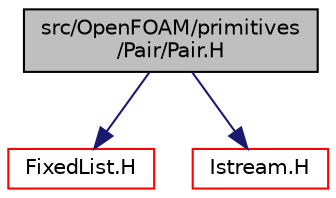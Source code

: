 digraph "src/OpenFOAM/primitives/Pair/Pair.H"
{
  bgcolor="transparent";
  edge [fontname="Helvetica",fontsize="10",labelfontname="Helvetica",labelfontsize="10"];
  node [fontname="Helvetica",fontsize="10",shape=record];
  Node1 [label="src/OpenFOAM/primitives\l/Pair/Pair.H",height=0.2,width=0.4,color="black", fillcolor="grey75", style="filled", fontcolor="black"];
  Node1 -> Node2 [color="midnightblue",fontsize="10",style="solid",fontname="Helvetica"];
  Node2 [label="FixedList.H",height=0.2,width=0.4,color="red",URL="$a07811.html"];
  Node1 -> Node3 [color="midnightblue",fontsize="10",style="solid",fontname="Helvetica"];
  Node3 [label="Istream.H",height=0.2,width=0.4,color="red",URL="$a07968.html"];
}
